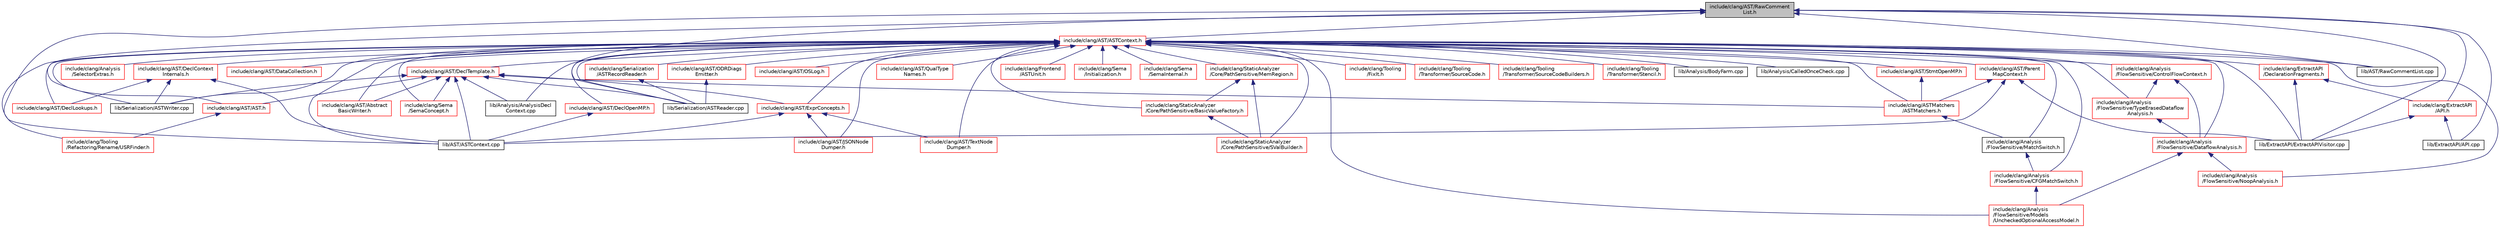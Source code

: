 digraph "include/clang/AST/RawCommentList.h"
{
 // LATEX_PDF_SIZE
  bgcolor="transparent";
  edge [fontname="Helvetica",fontsize="10",labelfontname="Helvetica",labelfontsize="10"];
  node [fontname="Helvetica",fontsize="10",shape=record];
  Node1 [label="include/clang/AST/RawComment\lList.h",height=0.2,width=0.4,color="black", fillcolor="grey75", style="filled", fontcolor="black",tooltip=" "];
  Node1 -> Node2 [dir="back",color="midnightblue",fontsize="10",style="solid",fontname="Helvetica"];
  Node2 [label="include/clang/AST/ASTContext.h",height=0.2,width=0.4,color="red",URL="$ASTContext_8h.html",tooltip=" "];
  Node2 -> Node3 [dir="back",color="midnightblue",fontsize="10",style="solid",fontname="Helvetica"];
  Node3 [label="include/clang/Analysis\l/FlowSensitive/CFGMatchSwitch.h",height=0.2,width=0.4,color="red",URL="$CFGMatchSwitch_8h.html",tooltip=" "];
  Node3 -> Node4 [dir="back",color="midnightblue",fontsize="10",style="solid",fontname="Helvetica"];
  Node4 [label="include/clang/Analysis\l/FlowSensitive/Models\l/UncheckedOptionalAccessModel.h",height=0.2,width=0.4,color="red",URL="$UncheckedOptionalAccessModel_8h.html",tooltip=" "];
  Node2 -> Node6 [dir="back",color="midnightblue",fontsize="10",style="solid",fontname="Helvetica"];
  Node6 [label="include/clang/Analysis\l/FlowSensitive/ControlFlowContext.h",height=0.2,width=0.4,color="red",URL="$ControlFlowContext_8h.html",tooltip=" "];
  Node6 -> Node7 [dir="back",color="midnightblue",fontsize="10",style="solid",fontname="Helvetica"];
  Node7 [label="include/clang/Analysis\l/FlowSensitive/DataflowAnalysis.h",height=0.2,width=0.4,color="red",URL="$DataflowAnalysis_8h.html",tooltip=" "];
  Node7 -> Node4 [dir="back",color="midnightblue",fontsize="10",style="solid",fontname="Helvetica"];
  Node7 -> Node11 [dir="back",color="midnightblue",fontsize="10",style="solid",fontname="Helvetica"];
  Node11 [label="include/clang/Analysis\l/FlowSensitive/NoopAnalysis.h",height=0.2,width=0.4,color="red",URL="$NoopAnalysis_8h.html",tooltip=" "];
  Node6 -> Node18 [dir="back",color="midnightblue",fontsize="10",style="solid",fontname="Helvetica"];
  Node18 [label="include/clang/Analysis\l/FlowSensitive/TypeErasedDataflow\lAnalysis.h",height=0.2,width=0.4,color="red",URL="$TypeErasedDataflowAnalysis_8h.html",tooltip=" "];
  Node18 -> Node7 [dir="back",color="midnightblue",fontsize="10",style="solid",fontname="Helvetica"];
  Node2 -> Node7 [dir="back",color="midnightblue",fontsize="10",style="solid",fontname="Helvetica"];
  Node2 -> Node15 [dir="back",color="midnightblue",fontsize="10",style="solid",fontname="Helvetica"];
  Node15 [label="include/clang/Analysis\l/FlowSensitive/MatchSwitch.h",height=0.2,width=0.4,color="black",URL="$MatchSwitch_8h.html",tooltip=" "];
  Node15 -> Node3 [dir="back",color="midnightblue",fontsize="10",style="solid",fontname="Helvetica"];
  Node2 -> Node4 [dir="back",color="midnightblue",fontsize="10",style="solid",fontname="Helvetica"];
  Node2 -> Node11 [dir="back",color="midnightblue",fontsize="10",style="solid",fontname="Helvetica"];
  Node2 -> Node18 [dir="back",color="midnightblue",fontsize="10",style="solid",fontname="Helvetica"];
  Node2 -> Node22 [dir="back",color="midnightblue",fontsize="10",style="solid",fontname="Helvetica"];
  Node22 [label="include/clang/Analysis\l/SelectorExtras.h",height=0.2,width=0.4,color="red",URL="$SelectorExtras_8h.html",tooltip=" "];
  Node2 -> Node33 [dir="back",color="midnightblue",fontsize="10",style="solid",fontname="Helvetica"];
  Node33 [label="include/clang/AST/Abstract\lBasicWriter.h",height=0.2,width=0.4,color="red",URL="$AbstractBasicWriter_8h.html",tooltip=" "];
  Node2 -> Node39 [dir="back",color="midnightblue",fontsize="10",style="solid",fontname="Helvetica"];
  Node39 [label="include/clang/AST/AST.h",height=0.2,width=0.4,color="red",URL="$AST_8h.html",tooltip=" "];
  Node39 -> Node45 [dir="back",color="midnightblue",fontsize="10",style="solid",fontname="Helvetica"];
  Node45 [label="include/clang/Tooling\l/Refactoring/Rename/USRFinder.h",height=0.2,width=0.4,color="red",URL="$USRFinder_8h.html",tooltip=" "];
  Node2 -> Node54 [dir="back",color="midnightblue",fontsize="10",style="solid",fontname="Helvetica"];
  Node54 [label="include/clang/AST/DataCollection.h",height=0.2,width=0.4,color="red",URL="$DataCollection_8h.html",tooltip=" "];
  Node2 -> Node57 [dir="back",color="midnightblue",fontsize="10",style="solid",fontname="Helvetica"];
  Node57 [label="include/clang/AST/DeclContext\lInternals.h",height=0.2,width=0.4,color="red",URL="$DeclContextInternals_8h.html",tooltip=" "];
  Node57 -> Node58 [dir="back",color="midnightblue",fontsize="10",style="solid",fontname="Helvetica"];
  Node58 [label="include/clang/AST/DeclLookups.h",height=0.2,width=0.4,color="red",URL="$DeclLookups_8h.html",tooltip=" "];
  Node57 -> Node65 [dir="back",color="midnightblue",fontsize="10",style="solid",fontname="Helvetica"];
  Node65 [label="lib/AST/ASTContext.cpp",height=0.2,width=0.4,color="black",URL="$ASTContext_8cpp.html",tooltip=" "];
  Node57 -> Node35 [dir="back",color="midnightblue",fontsize="10",style="solid",fontname="Helvetica"];
  Node35 [label="lib/Serialization/ASTWriter.cpp",height=0.2,width=0.4,color="black",URL="$ASTWriter_8cpp.html",tooltip=" "];
  Node2 -> Node58 [dir="back",color="midnightblue",fontsize="10",style="solid",fontname="Helvetica"];
  Node2 -> Node67 [dir="back",color="midnightblue",fontsize="10",style="solid",fontname="Helvetica"];
  Node67 [label="include/clang/AST/DeclOpenMP.h",height=0.2,width=0.4,color="red",URL="$DeclOpenMP_8h.html",tooltip=" "];
  Node67 -> Node65 [dir="back",color="midnightblue",fontsize="10",style="solid",fontname="Helvetica"];
  Node2 -> Node240 [dir="back",color="midnightblue",fontsize="10",style="solid",fontname="Helvetica"];
  Node240 [label="include/clang/AST/DeclTemplate.h",height=0.2,width=0.4,color="red",URL="$DeclTemplate_8h.html",tooltip=" "];
  Node240 -> Node33 [dir="back",color="midnightblue",fontsize="10",style="solid",fontname="Helvetica"];
  Node240 -> Node39 [dir="back",color="midnightblue",fontsize="10",style="solid",fontname="Helvetica"];
  Node240 -> Node305 [dir="back",color="midnightblue",fontsize="10",style="solid",fontname="Helvetica"];
  Node305 [label="include/clang/AST/ExprConcepts.h",height=0.2,width=0.4,color="red",URL="$ExprConcepts_8h.html",tooltip=" "];
  Node305 -> Node71 [dir="back",color="midnightblue",fontsize="10",style="solid",fontname="Helvetica"];
  Node71 [label="include/clang/AST/JSONNode\lDumper.h",height=0.2,width=0.4,color="red",URL="$JSONNodeDumper_8h.html",tooltip=" "];
  Node305 -> Node73 [dir="back",color="midnightblue",fontsize="10",style="solid",fontname="Helvetica"];
  Node73 [label="include/clang/AST/TextNode\lDumper.h",height=0.2,width=0.4,color="red",URL="$TextNodeDumper_8h.html",tooltip=" "];
  Node305 -> Node65 [dir="back",color="midnightblue",fontsize="10",style="solid",fontname="Helvetica"];
  Node240 -> Node256 [dir="back",color="midnightblue",fontsize="10",style="solid",fontname="Helvetica"];
  Node256 [label="include/clang/ASTMatchers\l/ASTMatchers.h",height=0.2,width=0.4,color="red",URL="$ASTMatchers_8h.html",tooltip=" "];
  Node256 -> Node15 [dir="back",color="midnightblue",fontsize="10",style="solid",fontname="Helvetica"];
  Node240 -> Node638 [dir="back",color="midnightblue",fontsize="10",style="solid",fontname="Helvetica"];
  Node638 [label="include/clang/Sema\l/SemaConcept.h",height=0.2,width=0.4,color="red",URL="$SemaConcept_8h.html",tooltip=" "];
  Node240 -> Node314 [dir="back",color="midnightblue",fontsize="10",style="solid",fontname="Helvetica"];
  Node314 [label="lib/Analysis/AnalysisDecl\lContext.cpp",height=0.2,width=0.4,color="black",URL="$AnalysisDeclContext_8cpp.html",tooltip=" "];
  Node240 -> Node65 [dir="back",color="midnightblue",fontsize="10",style="solid",fontname="Helvetica"];
  Node240 -> Node243 [dir="back",color="midnightblue",fontsize="10",style="solid",fontname="Helvetica"];
  Node243 [label="lib/Serialization/ASTReader.cpp",height=0.2,width=0.4,color="black",URL="$ASTReader_8cpp.html",tooltip=" "];
  Node240 -> Node35 [dir="back",color="midnightblue",fontsize="10",style="solid",fontname="Helvetica"];
  Node2 -> Node305 [dir="back",color="midnightblue",fontsize="10",style="solid",fontname="Helvetica"];
  Node2 -> Node71 [dir="back",color="midnightblue",fontsize="10",style="solid",fontname="Helvetica"];
  Node2 -> Node653 [dir="back",color="midnightblue",fontsize="10",style="solid",fontname="Helvetica"];
  Node653 [label="include/clang/AST/ODRDiags\lEmitter.h",height=0.2,width=0.4,color="red",URL="$ODRDiagsEmitter_8h.html",tooltip=" "];
  Node653 -> Node243 [dir="back",color="midnightblue",fontsize="10",style="solid",fontname="Helvetica"];
  Node2 -> Node654 [dir="back",color="midnightblue",fontsize="10",style="solid",fontname="Helvetica"];
  Node654 [label="include/clang/AST/OSLog.h",height=0.2,width=0.4,color="red",URL="$OSLog_8h.html",tooltip=" "];
  Node2 -> Node657 [dir="back",color="midnightblue",fontsize="10",style="solid",fontname="Helvetica"];
  Node657 [label="include/clang/AST/Parent\lMapContext.h",height=0.2,width=0.4,color="red",URL="$ParentMapContext_8h.html",tooltip=" "];
  Node657 -> Node256 [dir="back",color="midnightblue",fontsize="10",style="solid",fontname="Helvetica"];
  Node657 -> Node65 [dir="back",color="midnightblue",fontsize="10",style="solid",fontname="Helvetica"];
  Node657 -> Node191 [dir="back",color="midnightblue",fontsize="10",style="solid",fontname="Helvetica"];
  Node191 [label="lib/ExtractAPI/ExtractAPIVisitor.cpp",height=0.2,width=0.4,color="black",URL="$ExtractAPIVisitor_8cpp.html",tooltip=" "];
  Node2 -> Node658 [dir="back",color="midnightblue",fontsize="10",style="solid",fontname="Helvetica"];
  Node658 [label="include/clang/AST/QualType\lNames.h",height=0.2,width=0.4,color="red",URL="$QualTypeNames_8h.html",tooltip=" "];
  Node2 -> Node659 [dir="back",color="midnightblue",fontsize="10",style="solid",fontname="Helvetica"];
  Node659 [label="include/clang/AST/StmtOpenMP.h",height=0.2,width=0.4,color="red",URL="$StmtOpenMP_8h.html",tooltip=" "];
  Node659 -> Node256 [dir="back",color="midnightblue",fontsize="10",style="solid",fontname="Helvetica"];
  Node2 -> Node73 [dir="back",color="midnightblue",fontsize="10",style="solid",fontname="Helvetica"];
  Node2 -> Node256 [dir="back",color="midnightblue",fontsize="10",style="solid",fontname="Helvetica"];
  Node2 -> Node661 [dir="back",color="midnightblue",fontsize="10",style="solid",fontname="Helvetica"];
  Node661 [label="include/clang/ExtractAPI\l/DeclarationFragments.h",height=0.2,width=0.4,color="red",URL="$DeclarationFragments_8h.html",tooltip=" "];
  Node661 -> Node662 [dir="back",color="midnightblue",fontsize="10",style="solid",fontname="Helvetica"];
  Node662 [label="include/clang/ExtractAPI\l/API.h",height=0.2,width=0.4,color="red",URL="$API_8h.html",tooltip=" "];
  Node662 -> Node668 [dir="back",color="midnightblue",fontsize="10",style="solid",fontname="Helvetica"];
  Node668 [label="lib/ExtractAPI/API.cpp",height=0.2,width=0.4,color="black",URL="$API_8cpp.html",tooltip=" "];
  Node662 -> Node191 [dir="back",color="midnightblue",fontsize="10",style="solid",fontname="Helvetica"];
  Node661 -> Node191 [dir="back",color="midnightblue",fontsize="10",style="solid",fontname="Helvetica"];
  Node2 -> Node672 [dir="back",color="midnightblue",fontsize="10",style="solid",fontname="Helvetica"];
  Node672 [label="include/clang/Frontend\l/ASTUnit.h",height=0.2,width=0.4,color="red",URL="$ASTUnit_8h.html",tooltip=" "];
  Node2 -> Node637 [dir="back",color="midnightblue",fontsize="10",style="solid",fontname="Helvetica"];
  Node637 [label="include/clang/Sema\l/Initialization.h",height=0.2,width=0.4,color="red",URL="$Initialization_8h.html",tooltip=" "];
  Node2 -> Node638 [dir="back",color="midnightblue",fontsize="10",style="solid",fontname="Helvetica"];
  Node2 -> Node357 [dir="back",color="midnightblue",fontsize="10",style="solid",fontname="Helvetica"];
  Node357 [label="include/clang/Sema\l/SemaInternal.h",height=0.2,width=0.4,color="red",URL="$SemaInternal_8h.html",tooltip=" "];
  Node2 -> Node244 [dir="back",color="midnightblue",fontsize="10",style="solid",fontname="Helvetica"];
  Node244 [label="include/clang/Serialization\l/ASTRecordReader.h",height=0.2,width=0.4,color="red",URL="$ASTRecordReader_8h.html",tooltip=" "];
  Node244 -> Node243 [dir="back",color="midnightblue",fontsize="10",style="solid",fontname="Helvetica"];
  Node2 -> Node604 [dir="back",color="midnightblue",fontsize="10",style="solid",fontname="Helvetica"];
  Node604 [label="include/clang/StaticAnalyzer\l/Core/PathSensitive/BasicValueFactory.h",height=0.2,width=0.4,color="red",URL="$BasicValueFactory_8h.html",tooltip=" "];
  Node604 -> Node605 [dir="back",color="midnightblue",fontsize="10",style="solid",fontname="Helvetica"];
  Node605 [label="include/clang/StaticAnalyzer\l/Core/PathSensitive/SValBuilder.h",height=0.2,width=0.4,color="red",URL="$SValBuilder_8h.html",tooltip=" "];
  Node2 -> Node603 [dir="back",color="midnightblue",fontsize="10",style="solid",fontname="Helvetica"];
  Node603 [label="include/clang/StaticAnalyzer\l/Core/PathSensitive/MemRegion.h",height=0.2,width=0.4,color="red",URL="$MemRegion_8h.html",tooltip=" "];
  Node603 -> Node604 [dir="back",color="midnightblue",fontsize="10",style="solid",fontname="Helvetica"];
  Node603 -> Node605 [dir="back",color="midnightblue",fontsize="10",style="solid",fontname="Helvetica"];
  Node2 -> Node605 [dir="back",color="midnightblue",fontsize="10",style="solid",fontname="Helvetica"];
  Node2 -> Node700 [dir="back",color="midnightblue",fontsize="10",style="solid",fontname="Helvetica"];
  Node700 [label="include/clang/Tooling\l/FixIt.h",height=0.2,width=0.4,color="red",URL="$FixIt_8h.html",tooltip=" "];
  Node2 -> Node45 [dir="back",color="midnightblue",fontsize="10",style="solid",fontname="Helvetica"];
  Node2 -> Node702 [dir="back",color="midnightblue",fontsize="10",style="solid",fontname="Helvetica"];
  Node702 [label="include/clang/Tooling\l/Transformer/SourceCode.h",height=0.2,width=0.4,color="red",URL="$SourceCode_8h.html",tooltip=" "];
  Node2 -> Node703 [dir="back",color="midnightblue",fontsize="10",style="solid",fontname="Helvetica"];
  Node703 [label="include/clang/Tooling\l/Transformer/SourceCodeBuilders.h",height=0.2,width=0.4,color="red",URL="$SourceCodeBuilders_8h.html",tooltip=" "];
  Node2 -> Node268 [dir="back",color="midnightblue",fontsize="10",style="solid",fontname="Helvetica"];
  Node268 [label="include/clang/Tooling\l/Transformer/Stencil.h",height=0.2,width=0.4,color="red",URL="$Stencil_8h.html",tooltip=" "];
  Node2 -> Node314 [dir="back",color="midnightblue",fontsize="10",style="solid",fontname="Helvetica"];
  Node2 -> Node626 [dir="back",color="midnightblue",fontsize="10",style="solid",fontname="Helvetica"];
  Node626 [label="lib/Analysis/BodyFarm.cpp",height=0.2,width=0.4,color="black",URL="$BodyFarm_8cpp.html",tooltip=" "];
  Node2 -> Node192 [dir="back",color="midnightblue",fontsize="10",style="solid",fontname="Helvetica"];
  Node192 [label="lib/Analysis/CalledOnceCheck.cpp",height=0.2,width=0.4,color="black",URL="$CalledOnceCheck_8cpp.html",tooltip=" "];
  Node2 -> Node65 [dir="back",color="midnightblue",fontsize="10",style="solid",fontname="Helvetica"];
  Node2 -> Node726 [dir="back",color="midnightblue",fontsize="10",style="solid",fontname="Helvetica"];
  Node726 [label="lib/AST/RawCommentList.cpp",height=0.2,width=0.4,color="black",URL="$RawCommentList_8cpp.html",tooltip=" "];
  Node2 -> Node191 [dir="back",color="midnightblue",fontsize="10",style="solid",fontname="Helvetica"];
  Node2 -> Node243 [dir="back",color="midnightblue",fontsize="10",style="solid",fontname="Helvetica"];
  Node2 -> Node35 [dir="back",color="midnightblue",fontsize="10",style="solid",fontname="Helvetica"];
  Node1 -> Node662 [dir="back",color="midnightblue",fontsize="10",style="solid",fontname="Helvetica"];
  Node1 -> Node65 [dir="back",color="midnightblue",fontsize="10",style="solid",fontname="Helvetica"];
  Node1 -> Node726 [dir="back",color="midnightblue",fontsize="10",style="solid",fontname="Helvetica"];
  Node1 -> Node668 [dir="back",color="midnightblue",fontsize="10",style="solid",fontname="Helvetica"];
  Node1 -> Node191 [dir="back",color="midnightblue",fontsize="10",style="solid",fontname="Helvetica"];
  Node1 -> Node243 [dir="back",color="midnightblue",fontsize="10",style="solid",fontname="Helvetica"];
  Node1 -> Node35 [dir="back",color="midnightblue",fontsize="10",style="solid",fontname="Helvetica"];
}
